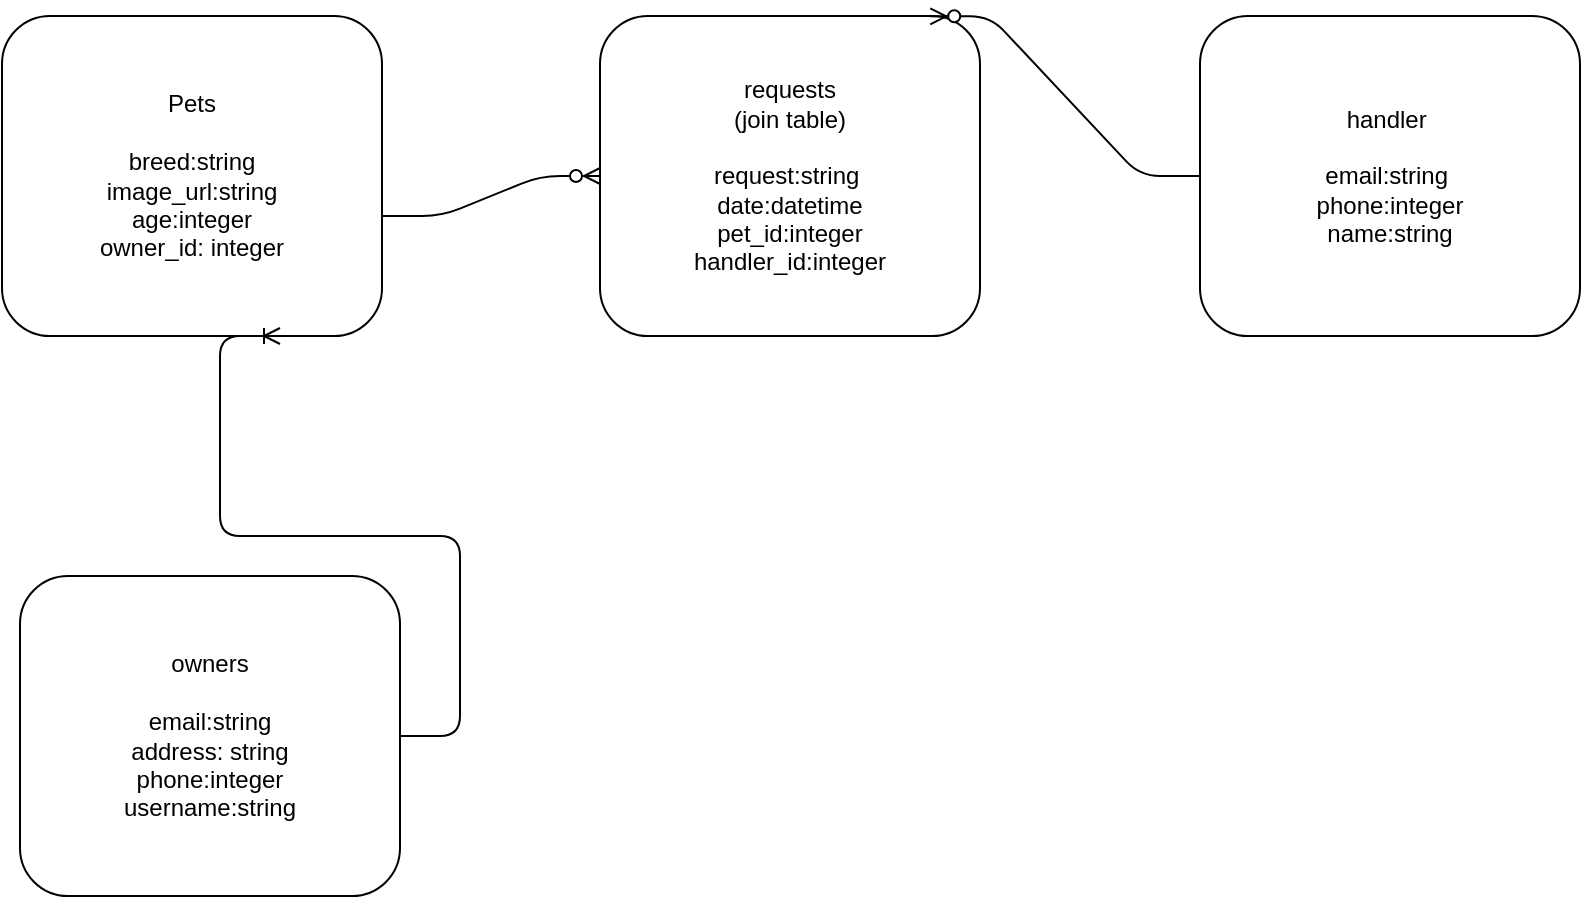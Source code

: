 <mxfile>
    <diagram id="44rFT-_hxKNVDTm3uKtE" name="Page-1">
        <mxGraphModel dx="807" dy="582" grid="1" gridSize="10" guides="1" tooltips="1" connect="1" arrows="1" fold="1" page="1" pageScale="1" pageWidth="850" pageHeight="1100" math="0" shadow="0">
            <root>
                <mxCell id="0"/>
                <mxCell id="1" parent="0"/>
                <mxCell id="2" value="Pets&lt;br&gt;&amp;nbsp;&lt;br&gt;breed:string&lt;br&gt;image_url:string&lt;br&gt;age:integer&lt;br&gt;owner_id: integer" style="rounded=1;whiteSpace=wrap;html=1;" vertex="1" parent="1">
                    <mxGeometry x="31" y="440" width="190" height="160" as="geometry"/>
                </mxCell>
                <mxCell id="3" value="requests&lt;br&gt;(join table)&lt;br&gt;&lt;br&gt;request:string&amp;nbsp;&lt;br&gt;date:datetime&lt;br&gt;pet_id:integer&lt;br&gt;handler_id:integer" style="rounded=1;whiteSpace=wrap;html=1;" vertex="1" parent="1">
                    <mxGeometry x="330" y="440" width="190" height="160" as="geometry"/>
                </mxCell>
                <mxCell id="4" value="handler&amp;nbsp;&lt;br&gt;&lt;br&gt;email:string&amp;nbsp;&lt;br&gt;phone:integer&lt;br&gt;name:string" style="rounded=1;whiteSpace=wrap;html=1;" vertex="1" parent="1">
                    <mxGeometry x="630" y="440" width="190" height="160" as="geometry"/>
                </mxCell>
                <mxCell id="5" value="owners&lt;br&gt;&lt;br&gt;email:string&lt;br&gt;address: string&lt;br&gt;phone:integer&lt;br&gt;username:string" style="rounded=1;whiteSpace=wrap;html=1;" vertex="1" parent="1">
                    <mxGeometry x="40" y="720" width="190" height="160" as="geometry"/>
                </mxCell>
                <mxCell id="16" value="" style="edgeStyle=entityRelationEdgeStyle;fontSize=12;html=1;endArrow=ERoneToMany;" edge="1" parent="1" source="5">
                    <mxGeometry width="100" height="100" relative="1" as="geometry">
                        <mxPoint x="70" y="700" as="sourcePoint"/>
                        <mxPoint x="170" y="600" as="targetPoint"/>
                    </mxGeometry>
                </mxCell>
                <mxCell id="17" value="" style="edgeStyle=entityRelationEdgeStyle;fontSize=12;html=1;endArrow=ERzeroToMany;endFill=1;entryX=0;entryY=0.5;entryDx=0;entryDy=0;" edge="1" parent="1" target="3">
                    <mxGeometry width="100" height="100" relative="1" as="geometry">
                        <mxPoint x="221" y="540" as="sourcePoint"/>
                        <mxPoint x="321" y="440" as="targetPoint"/>
                    </mxGeometry>
                </mxCell>
                <mxCell id="18" value="" style="edgeStyle=entityRelationEdgeStyle;fontSize=12;html=1;endArrow=ERzeroToMany;endFill=1;exitX=0;exitY=0.5;exitDx=0;exitDy=0;entryX=0.869;entryY=0.001;entryDx=0;entryDy=0;entryPerimeter=0;" edge="1" parent="1" source="4" target="3">
                    <mxGeometry width="100" height="100" relative="1" as="geometry">
                        <mxPoint x="550" y="540" as="sourcePoint"/>
                        <mxPoint x="550" y="470" as="targetPoint"/>
                    </mxGeometry>
                </mxCell>
            </root>
        </mxGraphModel>
    </diagram>
</mxfile>